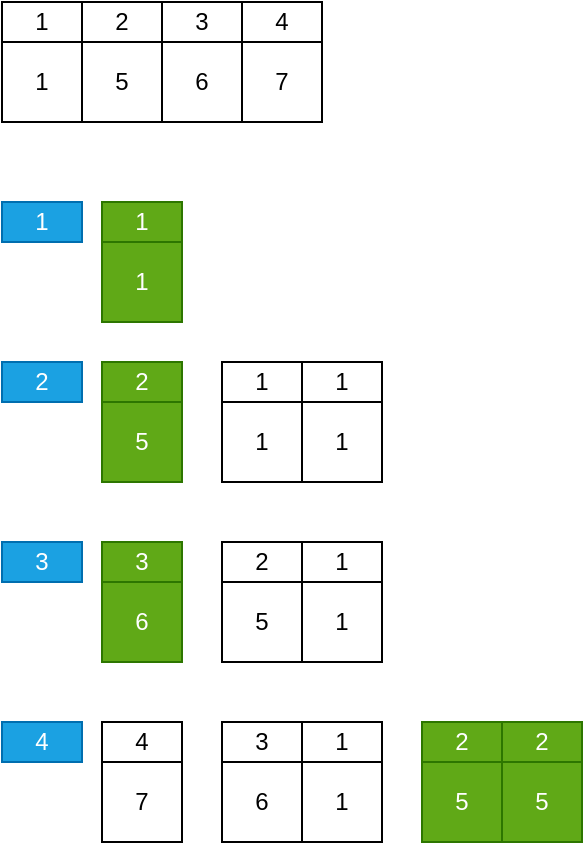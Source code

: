 <mxfile version="15.8.7" type="device"><diagram id="-p6IycWZr-6zx_oBRq_I" name="페이지-1"><mxGraphModel dx="981" dy="591" grid="1" gridSize="10" guides="1" tooltips="1" connect="1" arrows="1" fold="1" page="1" pageScale="1" pageWidth="10000" pageHeight="10000" math="0" shadow="0"><root><mxCell id="0"/><mxCell id="1" parent="0"/><mxCell id="B_LqyDx_nA-nAxd-_9w--1" value="1" style="rounded=0;whiteSpace=wrap;html=1;" vertex="1" parent="1"><mxGeometry x="440" y="400" width="40" height="40" as="geometry"/></mxCell><mxCell id="B_LqyDx_nA-nAxd-_9w--2" value="5" style="rounded=0;whiteSpace=wrap;html=1;" vertex="1" parent="1"><mxGeometry x="480" y="400" width="40" height="40" as="geometry"/></mxCell><mxCell id="B_LqyDx_nA-nAxd-_9w--3" value="6" style="rounded=0;whiteSpace=wrap;html=1;" vertex="1" parent="1"><mxGeometry x="520" y="400" width="40" height="40" as="geometry"/></mxCell><mxCell id="B_LqyDx_nA-nAxd-_9w--4" value="7" style="rounded=0;whiteSpace=wrap;html=1;" vertex="1" parent="1"><mxGeometry x="560" y="400" width="40" height="40" as="geometry"/></mxCell><mxCell id="B_LqyDx_nA-nAxd-_9w--13" value="1" style="rounded=0;whiteSpace=wrap;html=1;" vertex="1" parent="1"><mxGeometry x="440" y="380" width="40" height="20" as="geometry"/></mxCell><mxCell id="B_LqyDx_nA-nAxd-_9w--14" value="2" style="rounded=0;whiteSpace=wrap;html=1;" vertex="1" parent="1"><mxGeometry x="480" y="380" width="40" height="20" as="geometry"/></mxCell><mxCell id="B_LqyDx_nA-nAxd-_9w--15" value="3" style="rounded=0;whiteSpace=wrap;html=1;" vertex="1" parent="1"><mxGeometry x="520" y="380" width="40" height="20" as="geometry"/></mxCell><mxCell id="B_LqyDx_nA-nAxd-_9w--16" value="4" style="rounded=0;whiteSpace=wrap;html=1;" vertex="1" parent="1"><mxGeometry x="560" y="380" width="40" height="20" as="geometry"/></mxCell><mxCell id="B_LqyDx_nA-nAxd-_9w--45" value="1" style="rounded=0;whiteSpace=wrap;html=1;fillColor=#60a917;fontColor=#ffffff;strokeColor=#2D7600;" vertex="1" parent="1"><mxGeometry x="490" y="500" width="40" height="40" as="geometry"/></mxCell><mxCell id="B_LqyDx_nA-nAxd-_9w--46" value="1" style="rounded=0;whiteSpace=wrap;html=1;fillColor=#60a917;fontColor=#ffffff;strokeColor=#2D7600;" vertex="1" parent="1"><mxGeometry x="490" y="480" width="40" height="20" as="geometry"/></mxCell><mxCell id="B_LqyDx_nA-nAxd-_9w--48" value="1" style="rounded=0;whiteSpace=wrap;html=1;fillColor=#1ba1e2;fontColor=#ffffff;strokeColor=#006EAF;" vertex="1" parent="1"><mxGeometry x="440" y="480" width="40" height="20" as="geometry"/></mxCell><mxCell id="B_LqyDx_nA-nAxd-_9w--49" value="2" style="rounded=0;whiteSpace=wrap;html=1;fillColor=#1ba1e2;fontColor=#ffffff;strokeColor=#006EAF;" vertex="1" parent="1"><mxGeometry x="440" y="560" width="40" height="20" as="geometry"/></mxCell><mxCell id="B_LqyDx_nA-nAxd-_9w--50" value="3" style="rounded=0;whiteSpace=wrap;html=1;fillColor=#1ba1e2;fontColor=#ffffff;strokeColor=#006EAF;" vertex="1" parent="1"><mxGeometry x="440" y="650" width="40" height="20" as="geometry"/></mxCell><mxCell id="B_LqyDx_nA-nAxd-_9w--51" value="4" style="rounded=0;whiteSpace=wrap;html=1;fillColor=#1ba1e2;fontColor=#ffffff;strokeColor=#006EAF;" vertex="1" parent="1"><mxGeometry x="440" y="740" width="40" height="20" as="geometry"/></mxCell><mxCell id="B_LqyDx_nA-nAxd-_9w--52" value="5" style="rounded=0;whiteSpace=wrap;html=1;fillColor=#60a917;fontColor=#ffffff;strokeColor=#2D7600;" vertex="1" parent="1"><mxGeometry x="490" y="580" width="40" height="40" as="geometry"/></mxCell><mxCell id="B_LqyDx_nA-nAxd-_9w--53" value="2" style="rounded=0;whiteSpace=wrap;html=1;fillColor=#60a917;fontColor=#ffffff;strokeColor=#2D7600;" vertex="1" parent="1"><mxGeometry x="490" y="560" width="40" height="20" as="geometry"/></mxCell><mxCell id="B_LqyDx_nA-nAxd-_9w--55" value="1" style="rounded=0;whiteSpace=wrap;html=1;" vertex="1" parent="1"><mxGeometry x="550" y="580" width="40" height="40" as="geometry"/></mxCell><mxCell id="B_LqyDx_nA-nAxd-_9w--56" value="1" style="rounded=0;whiteSpace=wrap;html=1;" vertex="1" parent="1"><mxGeometry x="550" y="560" width="40" height="20" as="geometry"/></mxCell><mxCell id="B_LqyDx_nA-nAxd-_9w--57" value="1" style="rounded=0;whiteSpace=wrap;html=1;" vertex="1" parent="1"><mxGeometry x="590" y="580" width="40" height="40" as="geometry"/></mxCell><mxCell id="B_LqyDx_nA-nAxd-_9w--58" value="1" style="rounded=0;whiteSpace=wrap;html=1;" vertex="1" parent="1"><mxGeometry x="590" y="560" width="40" height="20" as="geometry"/></mxCell><mxCell id="B_LqyDx_nA-nAxd-_9w--61" value="6" style="rounded=0;whiteSpace=wrap;html=1;fillColor=#60a917;fontColor=#ffffff;strokeColor=#2D7600;" vertex="1" parent="1"><mxGeometry x="490" y="670" width="40" height="40" as="geometry"/></mxCell><mxCell id="B_LqyDx_nA-nAxd-_9w--62" value="3" style="rounded=0;whiteSpace=wrap;html=1;fillColor=#60a917;fontColor=#ffffff;strokeColor=#2D7600;" vertex="1" parent="1"><mxGeometry x="490" y="650" width="40" height="20" as="geometry"/></mxCell><mxCell id="B_LqyDx_nA-nAxd-_9w--63" value="5" style="rounded=0;whiteSpace=wrap;html=1;" vertex="1" parent="1"><mxGeometry x="550" y="670" width="40" height="40" as="geometry"/></mxCell><mxCell id="B_LqyDx_nA-nAxd-_9w--64" value="2" style="rounded=0;whiteSpace=wrap;html=1;" vertex="1" parent="1"><mxGeometry x="550" y="650" width="40" height="20" as="geometry"/></mxCell><mxCell id="B_LqyDx_nA-nAxd-_9w--67" value="7" style="rounded=0;whiteSpace=wrap;html=1;" vertex="1" parent="1"><mxGeometry x="490" y="760" width="40" height="40" as="geometry"/></mxCell><mxCell id="B_LqyDx_nA-nAxd-_9w--68" value="4" style="rounded=0;whiteSpace=wrap;html=1;" vertex="1" parent="1"><mxGeometry x="490" y="740" width="40" height="20" as="geometry"/></mxCell><mxCell id="B_LqyDx_nA-nAxd-_9w--69" value="1" style="rounded=0;whiteSpace=wrap;html=1;" vertex="1" parent="1"><mxGeometry x="590" y="670" width="40" height="40" as="geometry"/></mxCell><mxCell id="B_LqyDx_nA-nAxd-_9w--70" value="1" style="rounded=0;whiteSpace=wrap;html=1;" vertex="1" parent="1"><mxGeometry x="590" y="650" width="40" height="20" as="geometry"/></mxCell><mxCell id="B_LqyDx_nA-nAxd-_9w--71" value="6" style="rounded=0;whiteSpace=wrap;html=1;" vertex="1" parent="1"><mxGeometry x="550" y="760" width="40" height="40" as="geometry"/></mxCell><mxCell id="B_LqyDx_nA-nAxd-_9w--72" value="3" style="rounded=0;whiteSpace=wrap;html=1;" vertex="1" parent="1"><mxGeometry x="550" y="740" width="40" height="20" as="geometry"/></mxCell><mxCell id="B_LqyDx_nA-nAxd-_9w--73" value="1" style="rounded=0;whiteSpace=wrap;html=1;" vertex="1" parent="1"><mxGeometry x="590" y="760" width="40" height="40" as="geometry"/></mxCell><mxCell id="B_LqyDx_nA-nAxd-_9w--74" value="1" style="rounded=0;whiteSpace=wrap;html=1;" vertex="1" parent="1"><mxGeometry x="590" y="740" width="40" height="20" as="geometry"/></mxCell><mxCell id="B_LqyDx_nA-nAxd-_9w--75" value="5" style="rounded=0;whiteSpace=wrap;html=1;fillColor=#60a917;fontColor=#ffffff;strokeColor=#2D7600;" vertex="1" parent="1"><mxGeometry x="650" y="760" width="40" height="40" as="geometry"/></mxCell><mxCell id="B_LqyDx_nA-nAxd-_9w--76" value="2" style="rounded=0;whiteSpace=wrap;html=1;fillColor=#60a917;fontColor=#ffffff;strokeColor=#2D7600;" vertex="1" parent="1"><mxGeometry x="650" y="740" width="40" height="20" as="geometry"/></mxCell><mxCell id="B_LqyDx_nA-nAxd-_9w--77" value="5" style="rounded=0;whiteSpace=wrap;html=1;fillColor=#60a917;fontColor=#ffffff;strokeColor=#2D7600;" vertex="1" parent="1"><mxGeometry x="690" y="760" width="40" height="40" as="geometry"/></mxCell><mxCell id="B_LqyDx_nA-nAxd-_9w--78" value="2" style="rounded=0;whiteSpace=wrap;html=1;fillColor=#60a917;fontColor=#ffffff;strokeColor=#2D7600;" vertex="1" parent="1"><mxGeometry x="690" y="740" width="40" height="20" as="geometry"/></mxCell></root></mxGraphModel></diagram></mxfile>